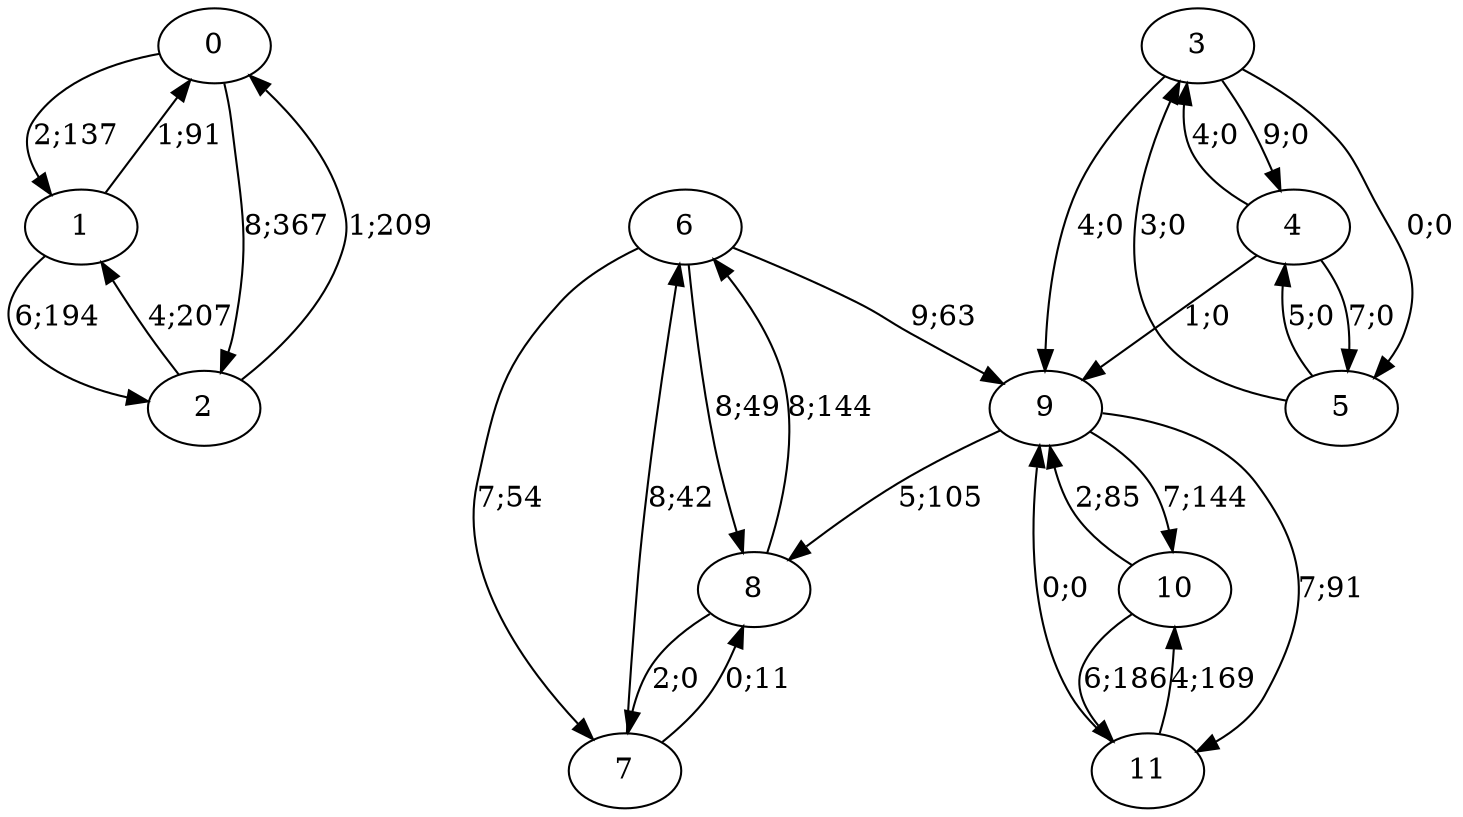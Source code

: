 digraph graph3260 {


0 -> 1 [color=black,label="2;137"]
0 -> 2 [color=black,label="8;367"]


1 -> 0 [color=black,label="1;91"]
1 -> 2 [color=black,label="6;194"]


2 -> 0 [color=black,label="1;209"]
2 -> 1 [color=black,label="4;207"]
































6 -> 9 [color=black,label="9;63"]
6 -> 7 [color=black,label="7;54"]
6 -> 8 [color=black,label="8;49"]


7 -> 6 [color=black,label="8;42"]
7 -> 8 [color=black,label="0;11"]


8 -> 6 [color=black,label="8;144"]
8 -> 7 [color=black,label="2;0"]














3 -> 9 [color=black,label="4;0"]
3 -> 4 [color=black,label="9;0"]
3 -> 5 [color=black,label="0;0"]


4 -> 9 [color=black,label="1;0"]
4 -> 3 [color=black,label="4;0"]
4 -> 5 [color=black,label="7;0"]


5 -> 3 [color=black,label="3;0"]
5 -> 4 [color=black,label="5;0"]
































9 -> 8 [color=black,label="5;105"]
9 -> 10 [color=black,label="7;144"]
9 -> 11 [color=black,label="7;91"]


10 -> 9 [color=black,label="2;85"]
10 -> 11 [color=black,label="6;186"]


11 -> 9 [color=black,label="0;0"]
11 -> 10 [color=black,label="4;169"]

}